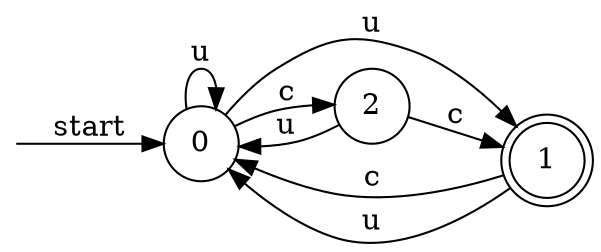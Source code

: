 digraph enfa {
    rankdir = LR;
    node [shape = circle];
    __start [style = invis, shape = point];
    __start -> "0" [ label = "start" ];
    node [shape = doublecircle]; "1"
    node [shape = circle];
    "1" -> "0" [ label = "c" ];
    "0" -> "1" [ label = "u" ];
    "0" -> "0" [ label = "u" ];
    "2" -> "1" [ label = "c" ];
    "2" -> "0" [ label = "u" ];
    "1" -> "0" [ label = "u" ];
    "0" -> "2" [ label = "c" ];
}
